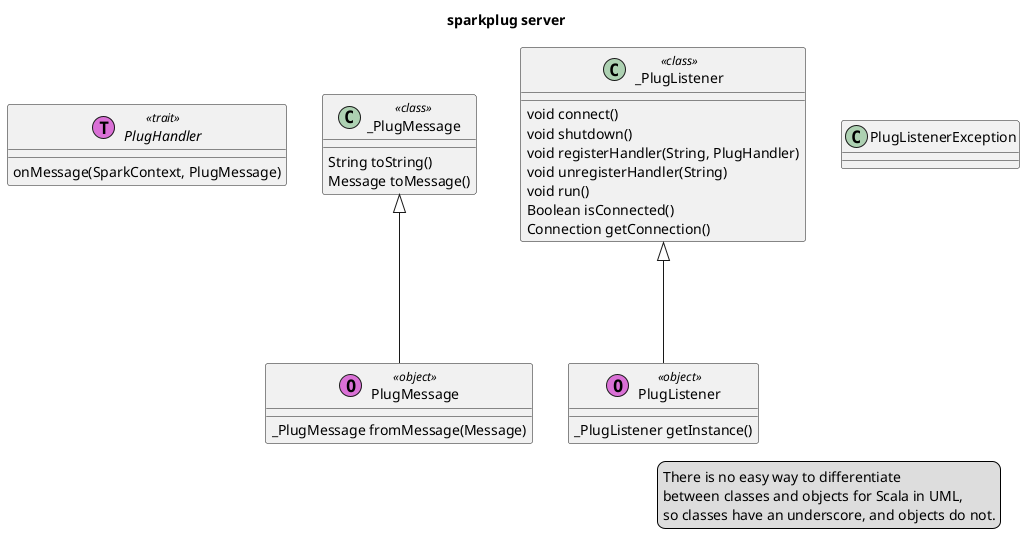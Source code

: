 @startuml

title sparkplug server

legend right
  There is no easy way to differentiate
  between classes and objects for Scala in UML,
  so classes have an underscore, and objects do not.
endlegend

interface PlugHandler << (T,orchid) trait >> {
  onMessage(SparkContext, PlugMessage)
}

class _PlugMessage << class >> {
  String toString()
  Message toMessage()
}

class PlugMessage << (O,orchid) object >> {
  _PlugMessage fromMessage(Message)
}

_PlugMessage <|--- PlugMessage

class _PlugListener <<class>> {
  void connect()
  void shutdown()
  void registerHandler(String, PlugHandler)
  void unregisterHandler(String)
  void run()
  Boolean isConnected()
  Connection getConnection()
}

class PlugListener << (O,orchid) object >> {
  _PlugListener getInstance()
}

_PlugListener <|--- PlugListener

class PlugListenerException

@enduml

